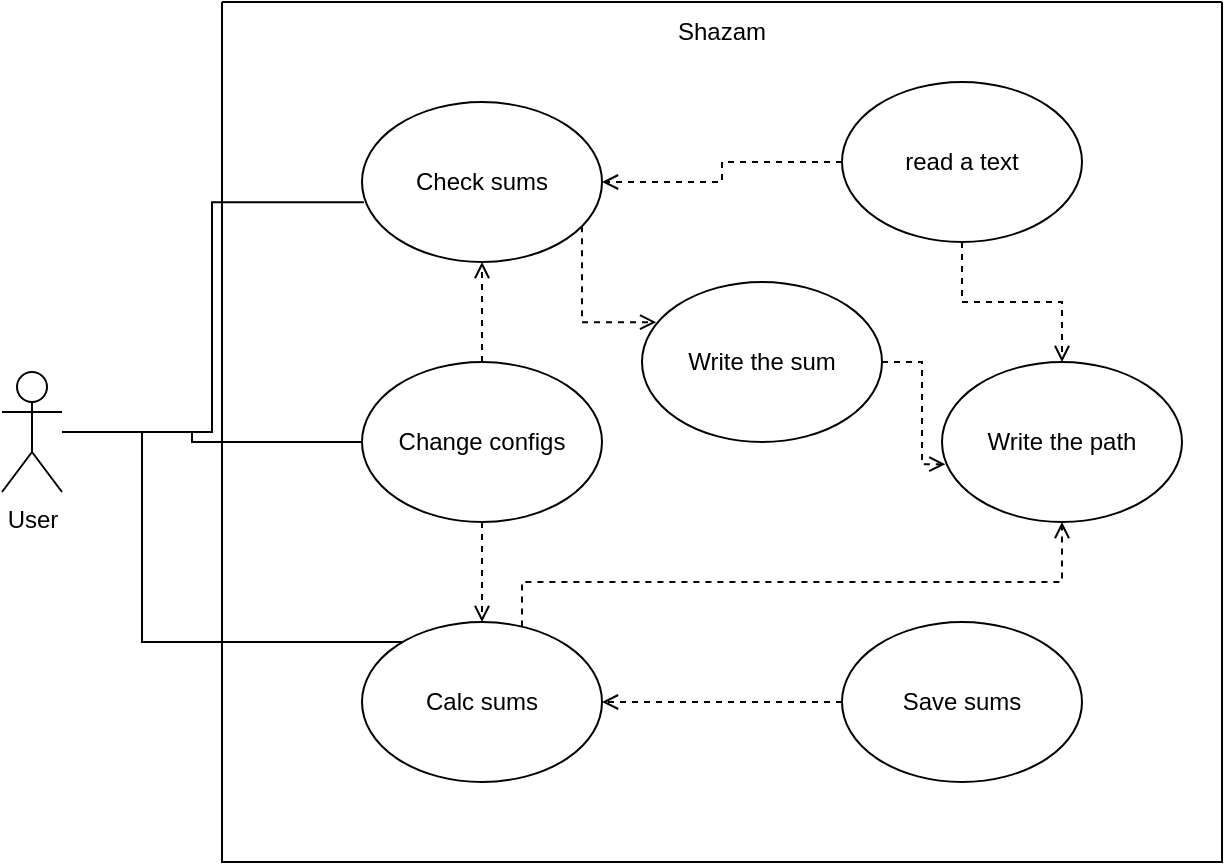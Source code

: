 <mxfile version="16.5.1" type="device"><diagram id="vBtM3wCAHaCZsfc7gao9" name="Página-1"><mxGraphModel dx="1178" dy="814" grid="1" gridSize="10" guides="1" tooltips="1" connect="1" arrows="1" fold="1" page="1" pageScale="1" pageWidth="827" pageHeight="1169" math="0" shadow="0"><root><mxCell id="0"/><mxCell id="1" parent="0"/><mxCell id="qByz0B7cOIkxb6hegNfb-1" value="" style="swimlane;startSize=0;" parent="1" vertex="1"><mxGeometry x="170" y="130" width="500" height="430" as="geometry"><mxRectangle x="170" y="130" width="50" height="40" as="alternateBounds"/></mxGeometry></mxCell><mxCell id="qByz0B7cOIkxb6hegNfb-22" style="edgeStyle=orthogonalEdgeStyle;rounded=0;orthogonalLoop=1;jettySize=auto;html=1;entryX=0.059;entryY=0.251;entryDx=0;entryDy=0;entryPerimeter=0;dashed=1;endArrow=open;endFill=0;" parent="qByz0B7cOIkxb6hegNfb-1" source="qByz0B7cOIkxb6hegNfb-2" target="qByz0B7cOIkxb6hegNfb-11" edge="1"><mxGeometry relative="1" as="geometry"><Array as="points"><mxPoint x="180" y="160"/></Array></mxGeometry></mxCell><mxCell id="qByz0B7cOIkxb6hegNfb-2" value="Check sums" style="ellipse;whiteSpace=wrap;html=1;" parent="qByz0B7cOIkxb6hegNfb-1" vertex="1"><mxGeometry x="70" y="50" width="120" height="80" as="geometry"/></mxCell><mxCell id="qByz0B7cOIkxb6hegNfb-17" style="edgeStyle=orthogonalEdgeStyle;rounded=0;orthogonalLoop=1;jettySize=auto;html=1;dashed=1;endArrow=open;endFill=0;" parent="qByz0B7cOIkxb6hegNfb-1" source="qByz0B7cOIkxb6hegNfb-3" target="qByz0B7cOIkxb6hegNfb-4" edge="1"><mxGeometry relative="1" as="geometry"/></mxCell><mxCell id="qByz0B7cOIkxb6hegNfb-18" style="edgeStyle=orthogonalEdgeStyle;rounded=0;orthogonalLoop=1;jettySize=auto;html=1;entryX=0.5;entryY=1;entryDx=0;entryDy=0;dashed=1;endArrow=open;endFill=0;" parent="qByz0B7cOIkxb6hegNfb-1" source="qByz0B7cOIkxb6hegNfb-3" target="qByz0B7cOIkxb6hegNfb-2" edge="1"><mxGeometry relative="1" as="geometry"/></mxCell><mxCell id="qByz0B7cOIkxb6hegNfb-3" value="Change configs" style="ellipse;whiteSpace=wrap;html=1;" parent="qByz0B7cOIkxb6hegNfb-1" vertex="1"><mxGeometry x="70" y="180" width="120" height="80" as="geometry"/></mxCell><mxCell id="qByz0B7cOIkxb6hegNfb-25" style="edgeStyle=orthogonalEdgeStyle;rounded=0;orthogonalLoop=1;jettySize=auto;html=1;dashed=1;endArrow=open;endFill=0;" parent="qByz0B7cOIkxb6hegNfb-1" source="qByz0B7cOIkxb6hegNfb-4" target="qByz0B7cOIkxb6hegNfb-9" edge="1"><mxGeometry relative="1" as="geometry"><Array as="points"><mxPoint x="150" y="290"/><mxPoint x="420" y="290"/></Array></mxGeometry></mxCell><mxCell id="qByz0B7cOIkxb6hegNfb-4" value="Calc sums" style="ellipse;whiteSpace=wrap;html=1;" parent="qByz0B7cOIkxb6hegNfb-1" vertex="1"><mxGeometry x="70" y="310" width="120" height="80" as="geometry"/></mxCell><mxCell id="qByz0B7cOIkxb6hegNfb-9" value="Write the path" style="ellipse;whiteSpace=wrap;html=1;" parent="qByz0B7cOIkxb6hegNfb-1" vertex="1"><mxGeometry x="360" y="180" width="120" height="80" as="geometry"/></mxCell><mxCell id="qByz0B7cOIkxb6hegNfb-20" style="edgeStyle=orthogonalEdgeStyle;rounded=0;orthogonalLoop=1;jettySize=auto;html=1;dashed=1;endArrow=open;endFill=0;" parent="qByz0B7cOIkxb6hegNfb-1" source="qByz0B7cOIkxb6hegNfb-10" target="qByz0B7cOIkxb6hegNfb-2" edge="1"><mxGeometry relative="1" as="geometry"/></mxCell><mxCell id="qByz0B7cOIkxb6hegNfb-23" style="edgeStyle=orthogonalEdgeStyle;rounded=0;orthogonalLoop=1;jettySize=auto;html=1;dashed=1;endArrow=open;endFill=0;" parent="qByz0B7cOIkxb6hegNfb-1" source="qByz0B7cOIkxb6hegNfb-10" target="qByz0B7cOIkxb6hegNfb-9" edge="1"><mxGeometry relative="1" as="geometry"/></mxCell><mxCell id="qByz0B7cOIkxb6hegNfb-10" value="read a text" style="ellipse;whiteSpace=wrap;html=1;" parent="qByz0B7cOIkxb6hegNfb-1" vertex="1"><mxGeometry x="310" y="40" width="120" height="80" as="geometry"/></mxCell><mxCell id="HUsRyPeCuyohSP5n5jSz-1" style="edgeStyle=orthogonalEdgeStyle;rounded=0;orthogonalLoop=1;jettySize=auto;html=1;entryX=0.014;entryY=0.639;entryDx=0;entryDy=0;entryPerimeter=0;dashed=1;endArrow=open;endFill=0;" edge="1" parent="qByz0B7cOIkxb6hegNfb-1" source="qByz0B7cOIkxb6hegNfb-11" target="qByz0B7cOIkxb6hegNfb-9"><mxGeometry relative="1" as="geometry"/></mxCell><mxCell id="qByz0B7cOIkxb6hegNfb-11" value="Write the sum" style="ellipse;whiteSpace=wrap;html=1;" parent="qByz0B7cOIkxb6hegNfb-1" vertex="1"><mxGeometry x="210" y="140" width="120" height="80" as="geometry"/></mxCell><mxCell id="HUsRyPeCuyohSP5n5jSz-3" style="edgeStyle=orthogonalEdgeStyle;rounded=0;orthogonalLoop=1;jettySize=auto;html=1;dashed=1;endArrow=open;endFill=0;" edge="1" parent="qByz0B7cOIkxb6hegNfb-1" source="HUsRyPeCuyohSP5n5jSz-2" target="qByz0B7cOIkxb6hegNfb-4"><mxGeometry relative="1" as="geometry"/></mxCell><mxCell id="HUsRyPeCuyohSP5n5jSz-2" value="Save sums" style="ellipse;whiteSpace=wrap;html=1;" vertex="1" parent="qByz0B7cOIkxb6hegNfb-1"><mxGeometry x="310" y="310" width="120" height="80" as="geometry"/></mxCell><mxCell id="HUsRyPeCuyohSP5n5jSz-4" value="Shazam" style="text;html=1;strokeColor=none;fillColor=none;align=center;verticalAlign=middle;whiteSpace=wrap;rounded=0;" vertex="1" parent="qByz0B7cOIkxb6hegNfb-1"><mxGeometry x="220" width="60" height="30" as="geometry"/></mxCell><mxCell id="qByz0B7cOIkxb6hegNfb-12" style="edgeStyle=orthogonalEdgeStyle;rounded=0;orthogonalLoop=1;jettySize=auto;html=1;entryX=0.008;entryY=0.626;entryDx=0;entryDy=0;entryPerimeter=0;endArrow=none;endFill=0;" parent="1" source="qByz0B7cOIkxb6hegNfb-5" target="qByz0B7cOIkxb6hegNfb-2" edge="1"><mxGeometry relative="1" as="geometry"/></mxCell><mxCell id="qByz0B7cOIkxb6hegNfb-13" style="edgeStyle=orthogonalEdgeStyle;rounded=0;orthogonalLoop=1;jettySize=auto;html=1;endArrow=none;endFill=0;" parent="1" source="qByz0B7cOIkxb6hegNfb-5" target="qByz0B7cOIkxb6hegNfb-3" edge="1"><mxGeometry relative="1" as="geometry"><Array as="points"><mxPoint x="155" y="345"/><mxPoint x="155" y="350"/></Array></mxGeometry></mxCell><mxCell id="qByz0B7cOIkxb6hegNfb-14" style="edgeStyle=orthogonalEdgeStyle;rounded=0;orthogonalLoop=1;jettySize=auto;html=1;endArrow=none;endFill=0;" parent="1" source="qByz0B7cOIkxb6hegNfb-5" target="qByz0B7cOIkxb6hegNfb-4" edge="1"><mxGeometry relative="1" as="geometry"><Array as="points"><mxPoint x="130" y="345"/><mxPoint x="130" y="450"/></Array></mxGeometry></mxCell><mxCell id="qByz0B7cOIkxb6hegNfb-5" value="User" style="shape=umlActor;verticalLabelPosition=bottom;verticalAlign=top;html=1;outlineConnect=0;" parent="1" vertex="1"><mxGeometry x="60" y="315" width="30" height="60" as="geometry"/></mxCell></root></mxGraphModel></diagram></mxfile>